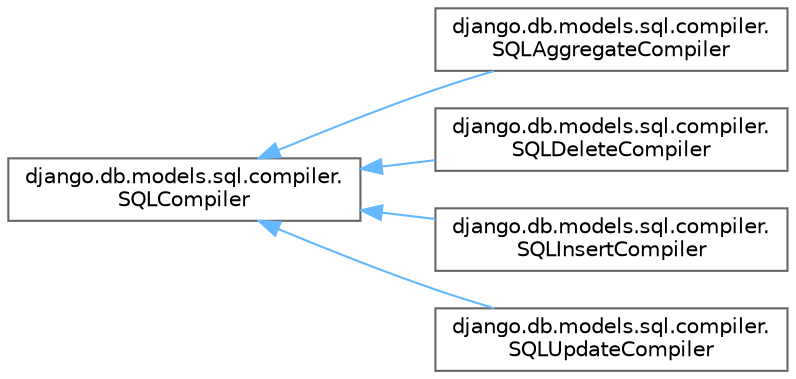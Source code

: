 digraph "Graphical Class Hierarchy"
{
 // LATEX_PDF_SIZE
  bgcolor="transparent";
  edge [fontname=Helvetica,fontsize=10,labelfontname=Helvetica,labelfontsize=10];
  node [fontname=Helvetica,fontsize=10,shape=box,height=0.2,width=0.4];
  rankdir="LR";
  Node0 [id="Node000000",label="django.db.models.sql.compiler.\lSQLCompiler",height=0.2,width=0.4,color="grey40", fillcolor="white", style="filled",URL="$classdjango_1_1db_1_1models_1_1sql_1_1compiler_1_1_s_q_l_compiler.html",tooltip=" "];
  Node0 -> Node1 [id="edge1512_Node000000_Node000001",dir="back",color="steelblue1",style="solid",tooltip=" "];
  Node1 [id="Node000001",label="django.db.models.sql.compiler.\lSQLAggregateCompiler",height=0.2,width=0.4,color="grey40", fillcolor="white", style="filled",URL="$classdjango_1_1db_1_1models_1_1sql_1_1compiler_1_1_s_q_l_aggregate_compiler.html",tooltip=" "];
  Node0 -> Node2 [id="edge1513_Node000000_Node000002",dir="back",color="steelblue1",style="solid",tooltip=" "];
  Node2 [id="Node000002",label="django.db.models.sql.compiler.\lSQLDeleteCompiler",height=0.2,width=0.4,color="grey40", fillcolor="white", style="filled",URL="$classdjango_1_1db_1_1models_1_1sql_1_1compiler_1_1_s_q_l_delete_compiler.html",tooltip=" "];
  Node0 -> Node3 [id="edge1514_Node000000_Node000003",dir="back",color="steelblue1",style="solid",tooltip=" "];
  Node3 [id="Node000003",label="django.db.models.sql.compiler.\lSQLInsertCompiler",height=0.2,width=0.4,color="grey40", fillcolor="white", style="filled",URL="$classdjango_1_1db_1_1models_1_1sql_1_1compiler_1_1_s_q_l_insert_compiler.html",tooltip=" "];
  Node0 -> Node4 [id="edge1515_Node000000_Node000004",dir="back",color="steelblue1",style="solid",tooltip=" "];
  Node4 [id="Node000004",label="django.db.models.sql.compiler.\lSQLUpdateCompiler",height=0.2,width=0.4,color="grey40", fillcolor="white", style="filled",URL="$classdjango_1_1db_1_1models_1_1sql_1_1compiler_1_1_s_q_l_update_compiler.html",tooltip=" "];
}
